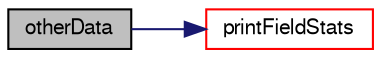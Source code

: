 digraph "otherData"
{
  bgcolor="transparent";
  edge [fontname="FreeSans",fontsize="10",labelfontname="FreeSans",labelfontsize="10"];
  node [fontname="FreeSans",fontsize="10",shape=record];
  rankdir="LR";
  Node115 [label="otherData",height=0.2,width=0.4,color="black", fillcolor="grey75", style="filled", fontcolor="black"];
  Node115 -> Node116 [color="midnightblue",fontsize="10",style="solid",fontname="FreeSans"];
  Node116 [label="printFieldStats",height=0.2,width=0.4,color="red",URL="$a21890.html#aa807adab28415ed004efd7467d9a021e",tooltip="Debug: print contents of objectRegistry. "];
}
